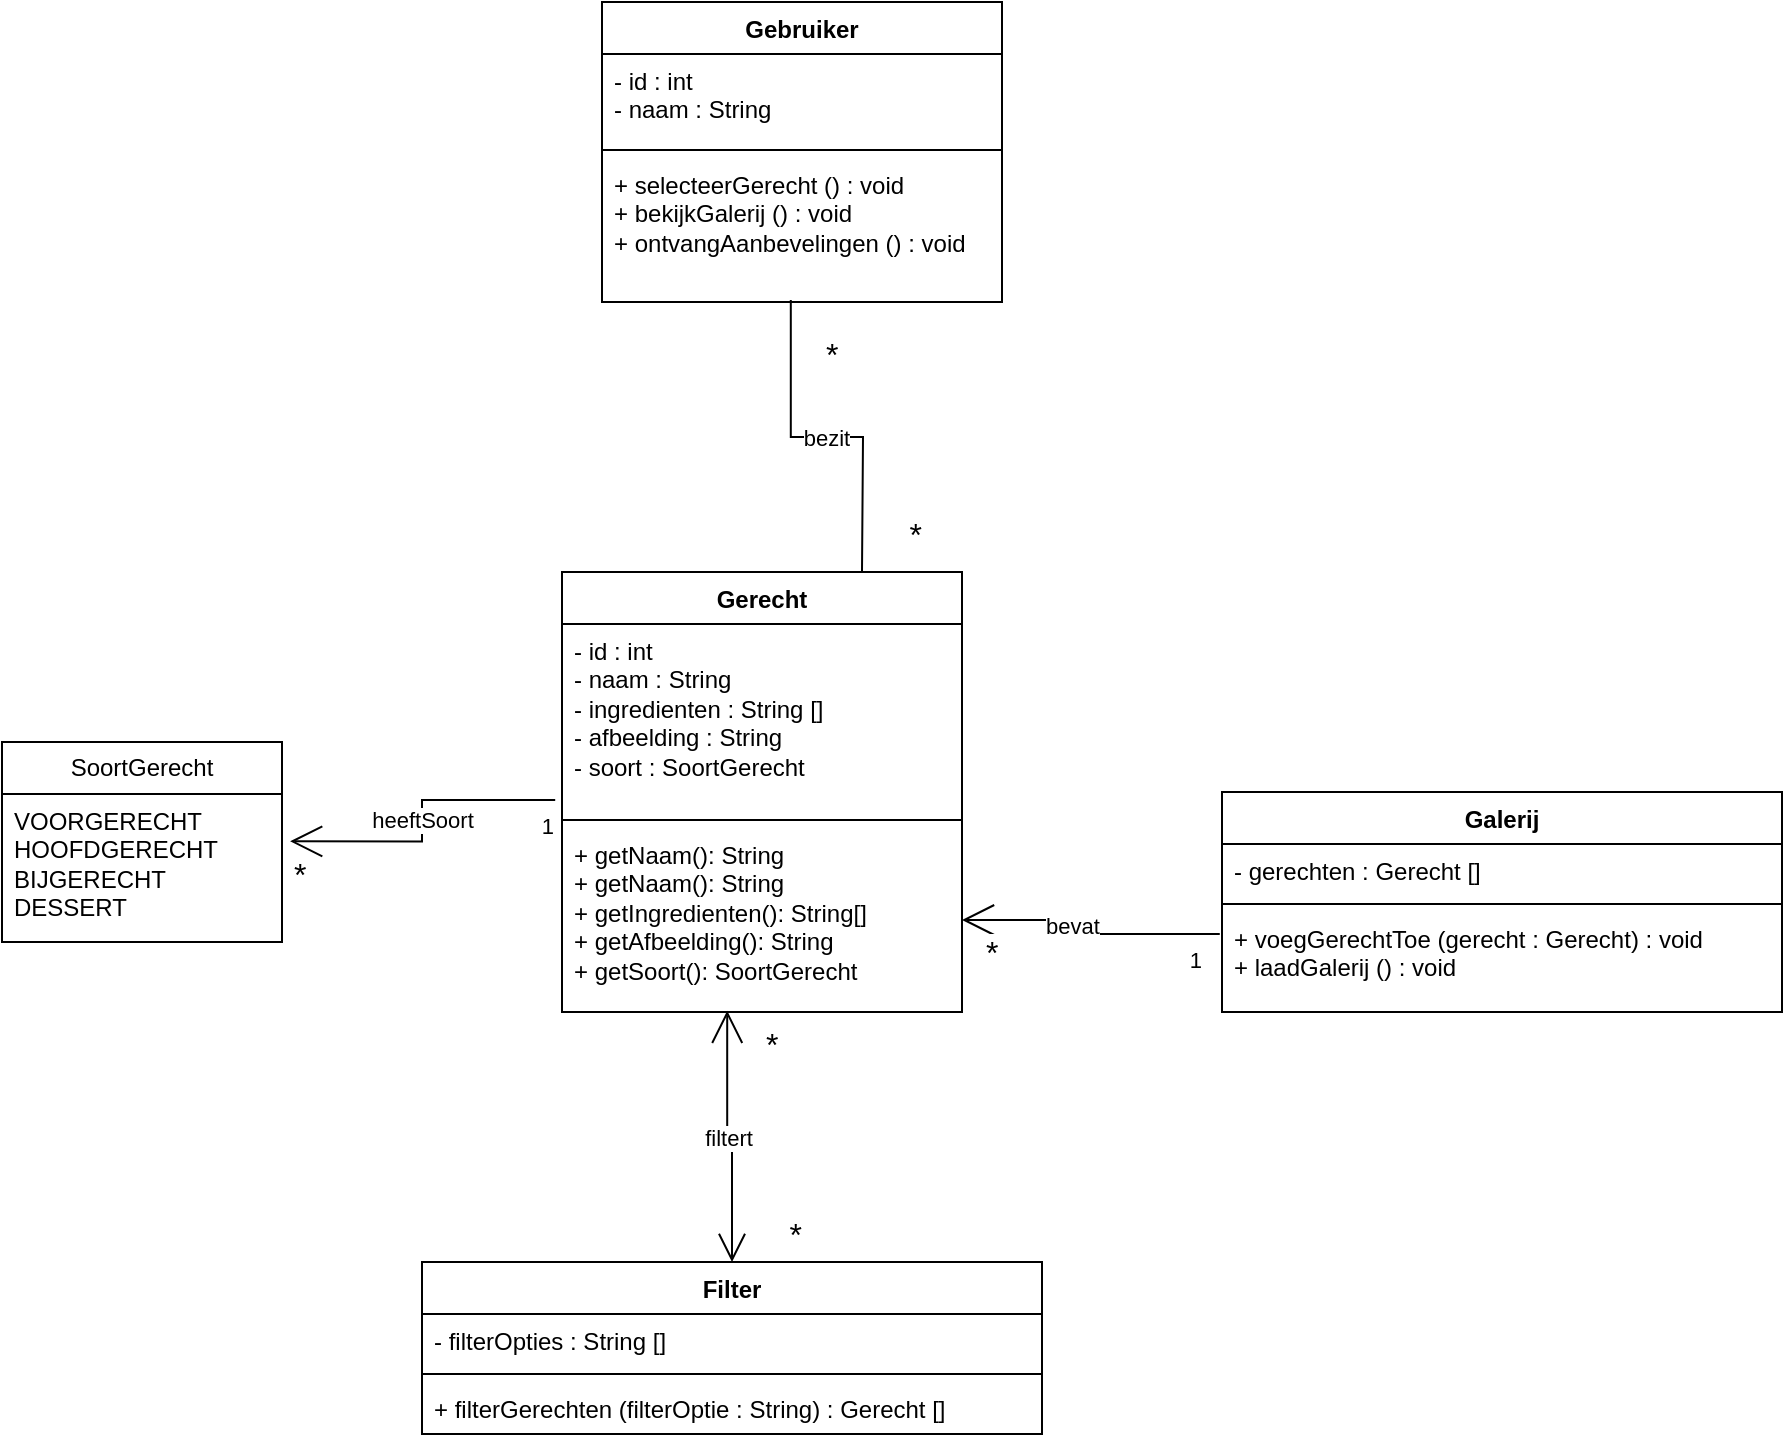 <mxfile version="24.2.5" type="github">
  <diagram name="Page-1" id="zGRDSkvSyPyk1XcWt85u">
    <mxGraphModel dx="1246" dy="616" grid="1" gridSize="10" guides="1" tooltips="1" connect="1" arrows="1" fold="1" page="1" pageScale="1" pageWidth="827" pageHeight="1169" math="0" shadow="0">
      <root>
        <mxCell id="0" />
        <mxCell id="1" parent="0" />
        <mxCell id="6Em6FgkJUio4V_5BVNig-5" value="Gerecht" style="swimlane;fontStyle=1;align=center;verticalAlign=top;childLayout=stackLayout;horizontal=1;startSize=26;horizontalStack=0;resizeParent=1;resizeParentMax=0;resizeLast=0;collapsible=1;marginBottom=0;whiteSpace=wrap;html=1;" vertex="1" parent="1">
          <mxGeometry x="150" y="365" width="200" height="220" as="geometry" />
        </mxCell>
        <mxCell id="6Em6FgkJUio4V_5BVNig-6" value="- id : int&lt;div&gt;- naam : String&lt;/div&gt;&lt;div&gt;- ingredienten : String []&lt;/div&gt;&lt;div&gt;- afbeelding : String&lt;/div&gt;&lt;div&gt;- soort : SoortGerecht&lt;/div&gt;" style="text;strokeColor=none;fillColor=none;align=left;verticalAlign=top;spacingLeft=4;spacingRight=4;overflow=hidden;rotatable=0;points=[[0,0.5],[1,0.5]];portConstraint=eastwest;whiteSpace=wrap;html=1;" vertex="1" parent="6Em6FgkJUio4V_5BVNig-5">
          <mxGeometry y="26" width="200" height="94" as="geometry" />
        </mxCell>
        <mxCell id="6Em6FgkJUio4V_5BVNig-7" value="" style="line;strokeWidth=1;fillColor=none;align=left;verticalAlign=middle;spacingTop=-1;spacingLeft=3;spacingRight=3;rotatable=0;labelPosition=right;points=[];portConstraint=eastwest;strokeColor=inherit;" vertex="1" parent="6Em6FgkJUio4V_5BVNig-5">
          <mxGeometry y="120" width="200" height="8" as="geometry" />
        </mxCell>
        <mxCell id="6Em6FgkJUio4V_5BVNig-8" value="+ getNaam(): String&lt;div&gt;&lt;div&gt;+ getNaam(): String&amp;nbsp; &amp;nbsp; &amp;nbsp; &amp;nbsp; &amp;nbsp; &amp;nbsp; &amp;nbsp; &amp;nbsp; &amp;nbsp; &amp;nbsp; &amp;nbsp; &amp;nbsp;&amp;nbsp;&lt;/div&gt;&lt;div&gt;+ getIngredienten(): String[]&amp;nbsp; &amp;nbsp; &amp;nbsp; &amp;nbsp; &amp;nbsp; &amp;nbsp; &amp;nbsp;&lt;/div&gt;&lt;div&gt;+ getAfbeelding(): String&amp;nbsp; &amp;nbsp; &amp;nbsp; &amp;nbsp; &amp;nbsp; &amp;nbsp; &amp;nbsp; &amp;nbsp; &amp;nbsp;&amp;nbsp;&lt;/div&gt;&lt;div&gt;+ getSoort(): SoortGerecht&amp;nbsp;&lt;/div&gt;&lt;/div&gt;" style="text;strokeColor=none;fillColor=none;align=left;verticalAlign=top;spacingLeft=4;spacingRight=4;overflow=hidden;rotatable=0;points=[[0,0.5],[1,0.5]];portConstraint=eastwest;whiteSpace=wrap;html=1;" vertex="1" parent="6Em6FgkJUio4V_5BVNig-5">
          <mxGeometry y="128" width="200" height="92" as="geometry" />
        </mxCell>
        <mxCell id="6Em6FgkJUio4V_5BVNig-9" value="Galerij" style="swimlane;fontStyle=1;align=center;verticalAlign=top;childLayout=stackLayout;horizontal=1;startSize=26;horizontalStack=0;resizeParent=1;resizeParentMax=0;resizeLast=0;collapsible=1;marginBottom=0;whiteSpace=wrap;html=1;" vertex="1" parent="1">
          <mxGeometry x="480" y="475" width="280" height="110" as="geometry" />
        </mxCell>
        <mxCell id="6Em6FgkJUio4V_5BVNig-10" value="- gerechten : Gerecht []" style="text;strokeColor=none;fillColor=none;align=left;verticalAlign=top;spacingLeft=4;spacingRight=4;overflow=hidden;rotatable=0;points=[[0,0.5],[1,0.5]];portConstraint=eastwest;whiteSpace=wrap;html=1;" vertex="1" parent="6Em6FgkJUio4V_5BVNig-9">
          <mxGeometry y="26" width="280" height="26" as="geometry" />
        </mxCell>
        <mxCell id="6Em6FgkJUio4V_5BVNig-11" value="" style="line;strokeWidth=1;fillColor=none;align=left;verticalAlign=middle;spacingTop=-1;spacingLeft=3;spacingRight=3;rotatable=0;labelPosition=right;points=[];portConstraint=eastwest;strokeColor=inherit;" vertex="1" parent="6Em6FgkJUio4V_5BVNig-9">
          <mxGeometry y="52" width="280" height="8" as="geometry" />
        </mxCell>
        <mxCell id="6Em6FgkJUio4V_5BVNig-12" value="+ voegGerechtToe (gerecht : Gerecht) : void&lt;div&gt;+ laadGalerij () : void&lt;/div&gt;" style="text;strokeColor=none;fillColor=none;align=left;verticalAlign=top;spacingLeft=4;spacingRight=4;overflow=hidden;rotatable=0;points=[[0,0.5],[1,0.5]];portConstraint=eastwest;whiteSpace=wrap;html=1;" vertex="1" parent="6Em6FgkJUio4V_5BVNig-9">
          <mxGeometry y="60" width="280" height="50" as="geometry" />
        </mxCell>
        <mxCell id="6Em6FgkJUio4V_5BVNig-17" value="SoortGerecht" style="swimlane;fontStyle=0;childLayout=stackLayout;horizontal=1;startSize=26;fillColor=none;horizontalStack=0;resizeParent=1;resizeParentMax=0;resizeLast=0;collapsible=1;marginBottom=0;whiteSpace=wrap;html=1;" vertex="1" parent="1">
          <mxGeometry x="-130" y="450" width="140" height="100" as="geometry" />
        </mxCell>
        <mxCell id="6Em6FgkJUio4V_5BVNig-18" value="VOORGERECHT&lt;div&gt;HOOFDGERECHT&lt;/div&gt;&lt;div&gt;BIJGERECHT&lt;/div&gt;&lt;div&gt;DESSERT&lt;/div&gt;" style="text;strokeColor=none;fillColor=none;align=left;verticalAlign=top;spacingLeft=4;spacingRight=4;overflow=hidden;rotatable=0;points=[[0,0.5],[1,0.5]];portConstraint=eastwest;whiteSpace=wrap;html=1;" vertex="1" parent="6Em6FgkJUio4V_5BVNig-17">
          <mxGeometry y="26" width="140" height="74" as="geometry" />
        </mxCell>
        <mxCell id="6Em6FgkJUio4V_5BVNig-21" value="Filter" style="swimlane;fontStyle=1;align=center;verticalAlign=top;childLayout=stackLayout;horizontal=1;startSize=26;horizontalStack=0;resizeParent=1;resizeParentMax=0;resizeLast=0;collapsible=1;marginBottom=0;whiteSpace=wrap;html=1;" vertex="1" parent="1">
          <mxGeometry x="80" y="710" width="310" height="86" as="geometry" />
        </mxCell>
        <mxCell id="6Em6FgkJUio4V_5BVNig-22" value="- filterOpties : String []" style="text;strokeColor=none;fillColor=none;align=left;verticalAlign=top;spacingLeft=4;spacingRight=4;overflow=hidden;rotatable=0;points=[[0,0.5],[1,0.5]];portConstraint=eastwest;whiteSpace=wrap;html=1;" vertex="1" parent="6Em6FgkJUio4V_5BVNig-21">
          <mxGeometry y="26" width="310" height="26" as="geometry" />
        </mxCell>
        <mxCell id="6Em6FgkJUio4V_5BVNig-23" value="" style="line;strokeWidth=1;fillColor=none;align=left;verticalAlign=middle;spacingTop=-1;spacingLeft=3;spacingRight=3;rotatable=0;labelPosition=right;points=[];portConstraint=eastwest;strokeColor=inherit;" vertex="1" parent="6Em6FgkJUio4V_5BVNig-21">
          <mxGeometry y="52" width="310" height="8" as="geometry" />
        </mxCell>
        <mxCell id="6Em6FgkJUio4V_5BVNig-24" value="+ filterGerechten (filterOptie : String) : Gerecht []" style="text;strokeColor=none;fillColor=none;align=left;verticalAlign=top;spacingLeft=4;spacingRight=4;overflow=hidden;rotatable=0;points=[[0,0.5],[1,0.5]];portConstraint=eastwest;whiteSpace=wrap;html=1;" vertex="1" parent="6Em6FgkJUio4V_5BVNig-21">
          <mxGeometry y="60" width="310" height="26" as="geometry" />
        </mxCell>
        <mxCell id="6Em6FgkJUio4V_5BVNig-1" value="Gebruiker" style="swimlane;fontStyle=1;align=center;verticalAlign=top;childLayout=stackLayout;horizontal=1;startSize=26;horizontalStack=0;resizeParent=1;resizeParentMax=0;resizeLast=0;collapsible=1;marginBottom=0;whiteSpace=wrap;html=1;" vertex="1" parent="1">
          <mxGeometry x="170" y="80" width="200" height="150" as="geometry" />
        </mxCell>
        <mxCell id="6Em6FgkJUio4V_5BVNig-2" value="- id : int&lt;div&gt;- naam : String&lt;/div&gt;" style="text;strokeColor=none;fillColor=none;align=left;verticalAlign=top;spacingLeft=4;spacingRight=4;overflow=hidden;rotatable=0;points=[[0,0.5],[1,0.5]];portConstraint=eastwest;whiteSpace=wrap;html=1;" vertex="1" parent="6Em6FgkJUio4V_5BVNig-1">
          <mxGeometry y="26" width="200" height="44" as="geometry" />
        </mxCell>
        <mxCell id="6Em6FgkJUio4V_5BVNig-3" value="" style="line;strokeWidth=1;fillColor=none;align=left;verticalAlign=middle;spacingTop=-1;spacingLeft=3;spacingRight=3;rotatable=0;labelPosition=right;points=[];portConstraint=eastwest;strokeColor=inherit;" vertex="1" parent="6Em6FgkJUio4V_5BVNig-1">
          <mxGeometry y="70" width="200" height="8" as="geometry" />
        </mxCell>
        <mxCell id="6Em6FgkJUio4V_5BVNig-4" value="+ selecteerGerecht () : void&lt;div&gt;+ bekijkGalerij () : void&lt;/div&gt;&lt;div&gt;+ ontvangAanbevelingen () : void&lt;/div&gt;" style="text;strokeColor=none;fillColor=none;align=left;verticalAlign=top;spacingLeft=4;spacingRight=4;overflow=hidden;rotatable=0;points=[[0,0.5],[1,0.5]];portConstraint=eastwest;whiteSpace=wrap;html=1;" vertex="1" parent="6Em6FgkJUio4V_5BVNig-1">
          <mxGeometry y="78" width="200" height="72" as="geometry" />
        </mxCell>
        <mxCell id="6Em6FgkJUio4V_5BVNig-37" value="bezit" style="endArrow=none;html=1;endSize=12;startArrow=none;startSize=14;startFill=0;edgeStyle=orthogonalEdgeStyle;rounded=0;exitX=0.472;exitY=0.986;exitDx=0;exitDy=0;exitPerimeter=0;endFill=0;" edge="1" parent="1" source="6Em6FgkJUio4V_5BVNig-4">
          <mxGeometry x="-0.001" relative="1" as="geometry">
            <mxPoint x="190" y="200" as="sourcePoint" />
            <mxPoint x="300" y="365" as="targetPoint" />
            <mxPoint as="offset" />
          </mxGeometry>
        </mxCell>
        <mxCell id="6Em6FgkJUio4V_5BVNig-38" value="&lt;font style=&quot;font-size: 16px;&quot;&gt;*&lt;/font&gt;" style="edgeLabel;resizable=0;html=1;align=left;verticalAlign=top;" connectable="0" vertex="1" parent="6Em6FgkJUio4V_5BVNig-37">
          <mxGeometry x="-1" relative="1" as="geometry">
            <mxPoint x="16" y="11" as="offset" />
          </mxGeometry>
        </mxCell>
        <mxCell id="6Em6FgkJUio4V_5BVNig-39" value="&lt;font style=&quot;font-size: 16px;&quot;&gt;*&lt;/font&gt;" style="edgeLabel;resizable=0;html=1;align=right;verticalAlign=top;" connectable="0" vertex="1" parent="6Em6FgkJUio4V_5BVNig-37">
          <mxGeometry x="1" relative="1" as="geometry">
            <mxPoint x="30" y="-35" as="offset" />
          </mxGeometry>
        </mxCell>
        <mxCell id="6Em6FgkJUio4V_5BVNig-42" value="bevat" style="endArrow=none;html=1;endSize=12;startArrow=open;startSize=14;startFill=0;edgeStyle=orthogonalEdgeStyle;rounded=0;exitX=1;exitY=0.5;exitDx=0;exitDy=0;entryX=-0.004;entryY=0.22;entryDx=0;entryDy=0;entryPerimeter=0;endFill=0;" edge="1" parent="1" source="6Em6FgkJUio4V_5BVNig-8" target="6Em6FgkJUio4V_5BVNig-12">
          <mxGeometry y="-10" relative="1" as="geometry">
            <mxPoint x="320" y="530" as="sourcePoint" />
            <mxPoint x="440" y="530" as="targetPoint" />
            <mxPoint as="offset" />
          </mxGeometry>
        </mxCell>
        <mxCell id="6Em6FgkJUio4V_5BVNig-43" value="&lt;font style=&quot;font-size: 16px;&quot;&gt;*&lt;/font&gt;" style="edgeLabel;resizable=0;html=1;align=left;verticalAlign=top;" connectable="0" vertex="1" parent="6Em6FgkJUio4V_5BVNig-42">
          <mxGeometry x="-1" relative="1" as="geometry">
            <mxPoint x="10" as="offset" />
          </mxGeometry>
        </mxCell>
        <mxCell id="6Em6FgkJUio4V_5BVNig-44" value="1" style="edgeLabel;resizable=0;html=1;align=right;verticalAlign=top;" connectable="0" vertex="1" parent="6Em6FgkJUio4V_5BVNig-42">
          <mxGeometry x="1" relative="1" as="geometry">
            <mxPoint x="-9" as="offset" />
          </mxGeometry>
        </mxCell>
        <mxCell id="6Em6FgkJUio4V_5BVNig-51" value="heeftSoort" style="endArrow=none;html=1;endSize=12;startArrow=open;startSize=14;startFill=0;edgeStyle=orthogonalEdgeStyle;rounded=0;exitX=1.029;exitY=0.32;exitDx=0;exitDy=0;exitPerimeter=0;entryX=-0.017;entryY=0.936;entryDx=0;entryDy=0;entryPerimeter=0;endFill=0;" edge="1" parent="1" source="6Em6FgkJUio4V_5BVNig-18" target="6Em6FgkJUio4V_5BVNig-6">
          <mxGeometry relative="1" as="geometry">
            <mxPoint y="350" as="sourcePoint" />
            <mxPoint x="160" y="350" as="targetPoint" />
          </mxGeometry>
        </mxCell>
        <mxCell id="6Em6FgkJUio4V_5BVNig-52" value="&lt;font style=&quot;font-size: 16px;&quot;&gt;*&lt;/font&gt;" style="edgeLabel;resizable=0;html=1;align=left;verticalAlign=top;" connectable="0" vertex="1" parent="6Em6FgkJUio4V_5BVNig-51">
          <mxGeometry x="-1" relative="1" as="geometry" />
        </mxCell>
        <mxCell id="6Em6FgkJUio4V_5BVNig-53" value="1" style="edgeLabel;resizable=0;html=1;align=right;verticalAlign=top;" connectable="0" vertex="1" parent="6Em6FgkJUio4V_5BVNig-51">
          <mxGeometry x="1" relative="1" as="geometry" />
        </mxCell>
        <mxCell id="6Em6FgkJUio4V_5BVNig-54" value="filtert" style="endArrow=open;html=1;endSize=12;startArrow=open;startSize=14;startFill=0;edgeStyle=orthogonalEdgeStyle;rounded=0;exitX=0.413;exitY=0.993;exitDx=0;exitDy=0;exitPerimeter=0;entryX=0.5;entryY=0;entryDx=0;entryDy=0;" edge="1" parent="1" source="6Em6FgkJUio4V_5BVNig-8" target="6Em6FgkJUio4V_5BVNig-21">
          <mxGeometry relative="1" as="geometry">
            <mxPoint x="160" y="650" as="sourcePoint" />
            <mxPoint x="320" y="650" as="targetPoint" />
          </mxGeometry>
        </mxCell>
        <mxCell id="6Em6FgkJUio4V_5BVNig-55" value="&lt;font style=&quot;font-size: 16px;&quot;&gt;*&lt;/font&gt;" style="edgeLabel;resizable=0;html=1;align=left;verticalAlign=top;" connectable="0" vertex="1" parent="6Em6FgkJUio4V_5BVNig-54">
          <mxGeometry x="-1" relative="1" as="geometry">
            <mxPoint x="17" y="1" as="offset" />
          </mxGeometry>
        </mxCell>
        <mxCell id="6Em6FgkJUio4V_5BVNig-56" value="&lt;font style=&quot;font-size: 16px;&quot;&gt;*&lt;/font&gt;" style="edgeLabel;resizable=0;html=1;align=right;verticalAlign=top;" connectable="0" vertex="1" parent="6Em6FgkJUio4V_5BVNig-54">
          <mxGeometry x="1" relative="1" as="geometry">
            <mxPoint x="35" y="-30" as="offset" />
          </mxGeometry>
        </mxCell>
      </root>
    </mxGraphModel>
  </diagram>
</mxfile>
